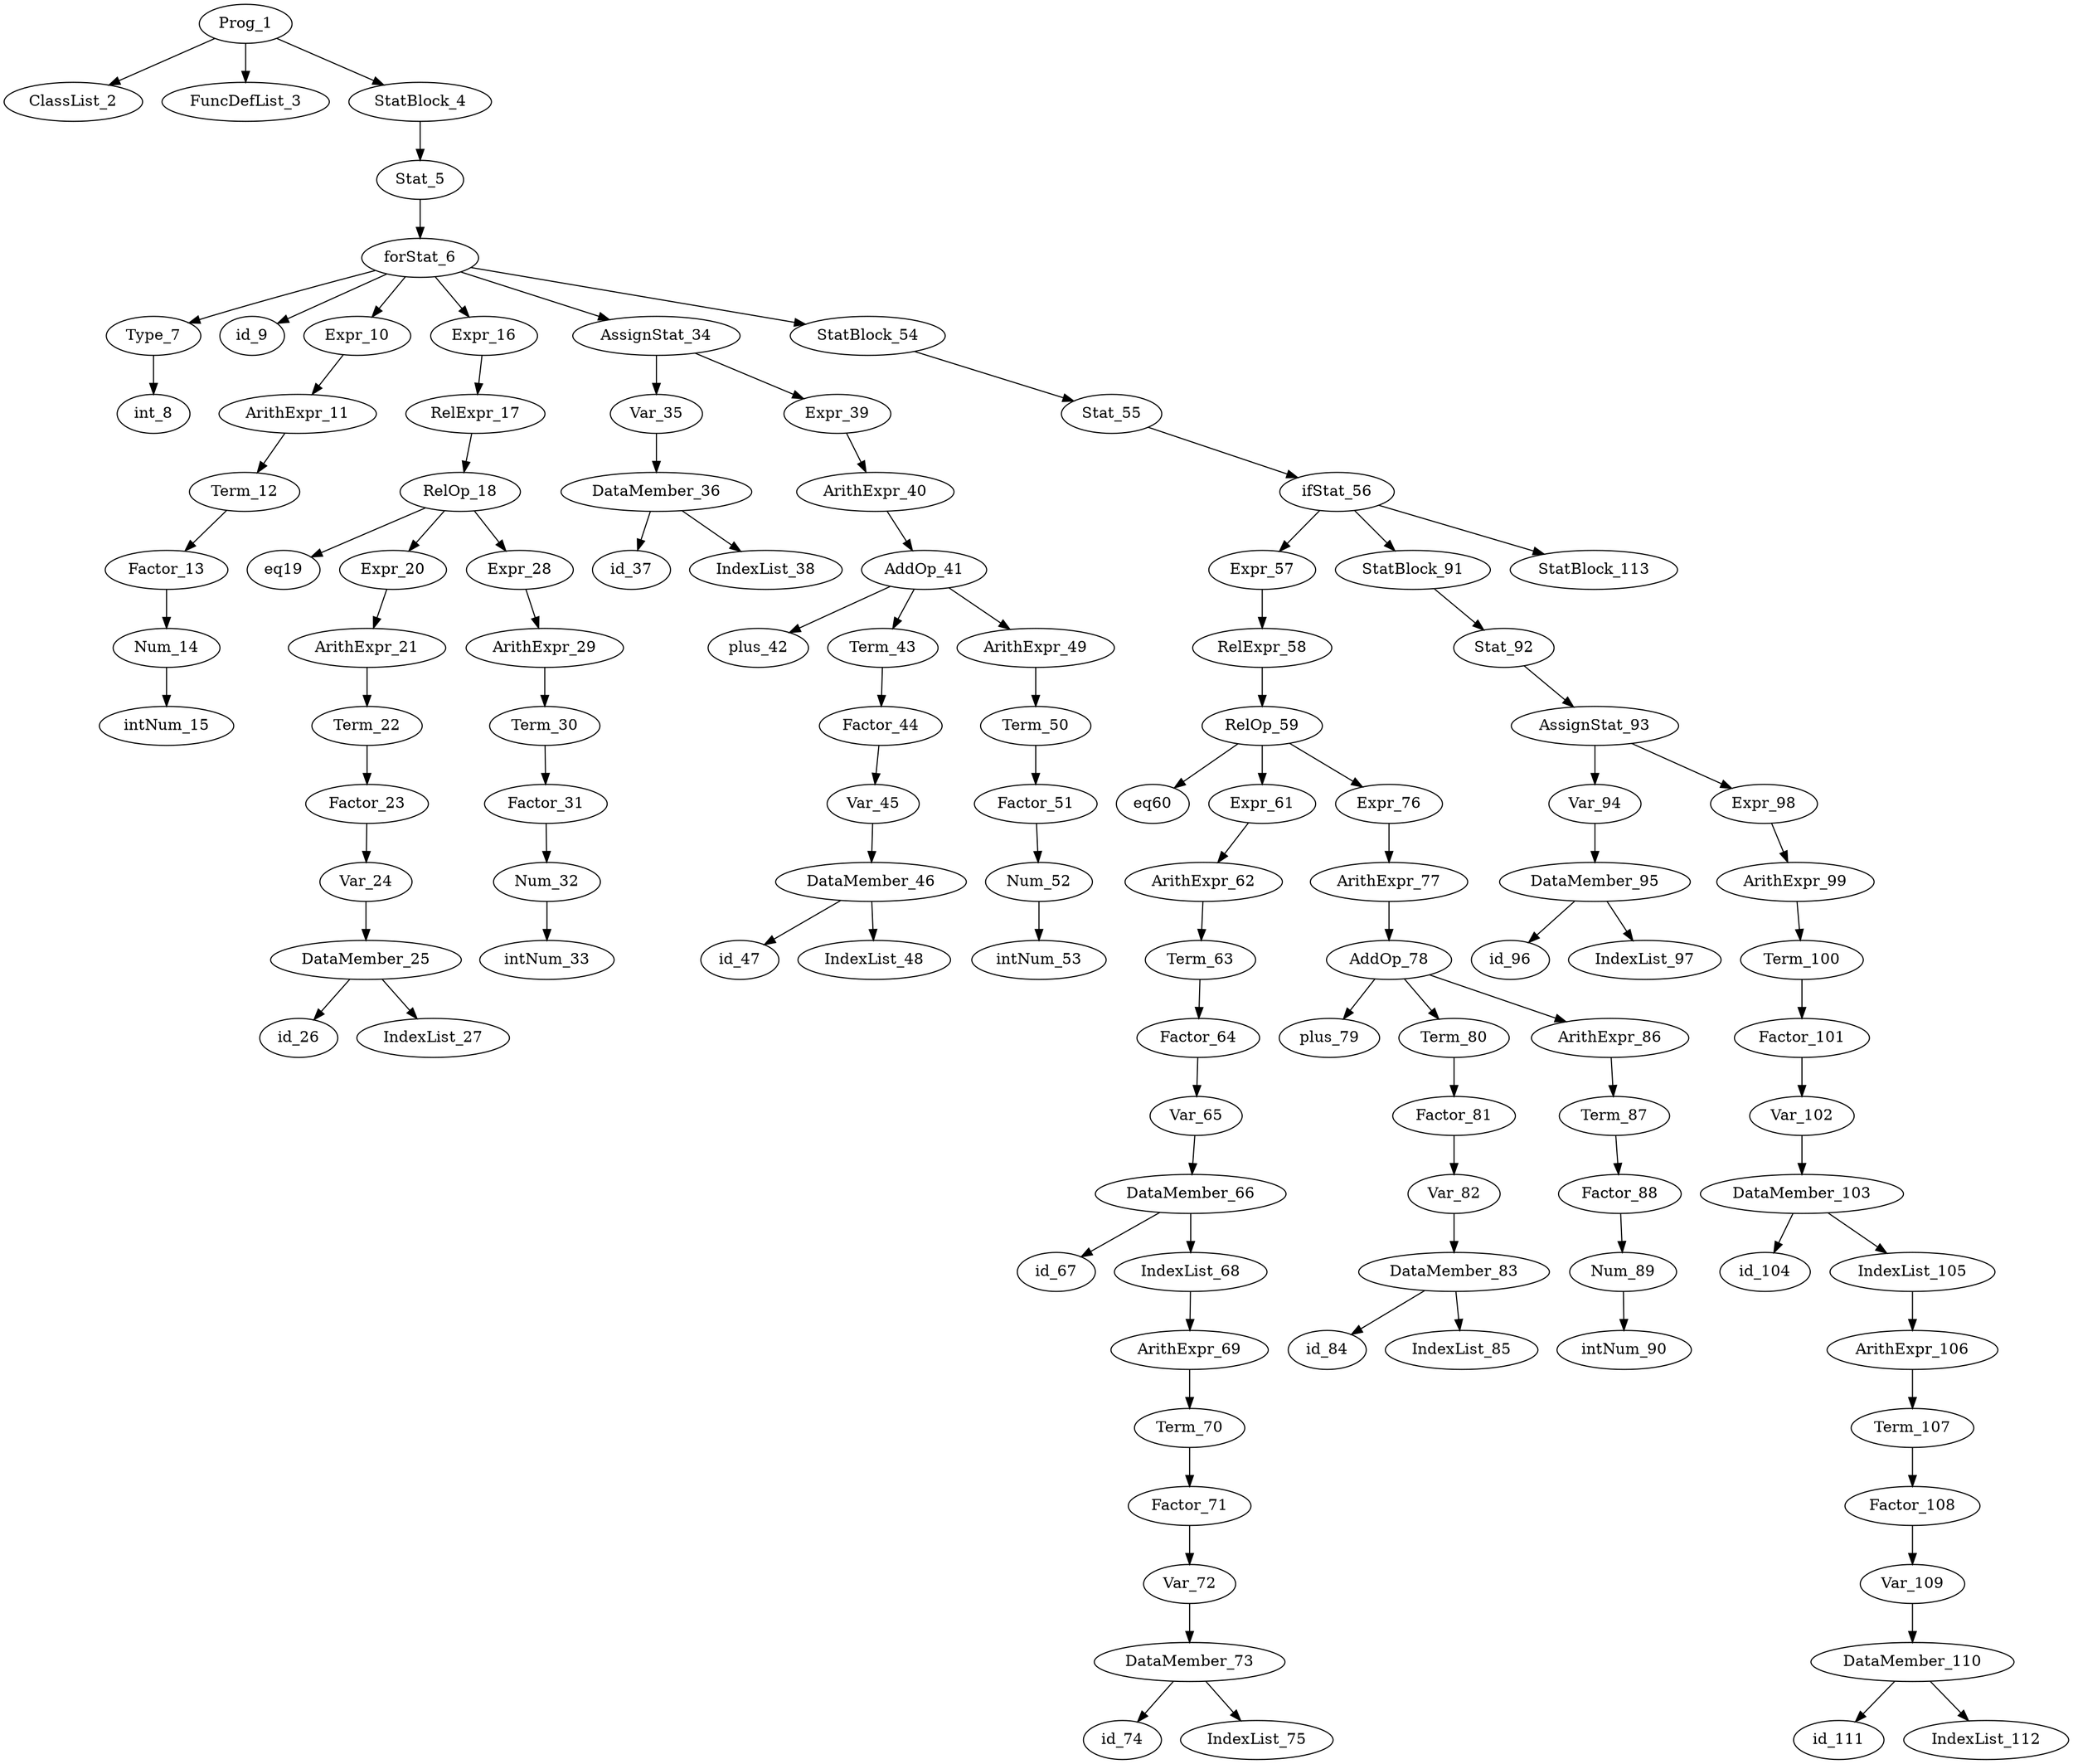 digraph ast {
	Prog_1->ClassList_2;
	Prog_1->FuncDefList_3;
	Prog_1->StatBlock_4;
	StatBlock_4->Stat_5;
	Stat_5->forStat_6;
	forStat_6->Type_7;
	Type_7->int_8;
	forStat_6->id_9;
	forStat_6->Expr_10;
	Expr_10->ArithExpr_11;
	ArithExpr_11->Term_12;
	Term_12->Factor_13;
	Factor_13->Num_14;
	Num_14->intNum_15;
	forStat_6->Expr_16;
	Expr_16->RelExpr_17;
	RelExpr_17->RelOp_18;
	RelOp_18->eq19;
	RelOp_18->Expr_20;
	Expr_20->ArithExpr_21;
	ArithExpr_21->Term_22;
	Term_22->Factor_23;
	Factor_23->Var_24;
	Var_24->DataMember_25;
	DataMember_25->id_26;
	DataMember_25->IndexList_27;
	RelOp_18->Expr_28;
	Expr_28->ArithExpr_29;
	ArithExpr_29->Term_30;
	Term_30->Factor_31;
	Factor_31->Num_32;
	Num_32->intNum_33;
	forStat_6->AssignStat_34;
	AssignStat_34->Var_35;
	Var_35->DataMember_36;
	DataMember_36->id_37;
	DataMember_36->IndexList_38;
	AssignStat_34->Expr_39;
	Expr_39->ArithExpr_40;
	ArithExpr_40->AddOp_41;
	AddOp_41->plus_42;
	AddOp_41->Term_43;
	Term_43->Factor_44;
	Factor_44->Var_45;
	Var_45->DataMember_46;
	DataMember_46->id_47;
	DataMember_46->IndexList_48;
	AddOp_41->ArithExpr_49;
	ArithExpr_49->Term_50;
	Term_50->Factor_51;
	Factor_51->Num_52;
	Num_52->intNum_53;
	forStat_6->StatBlock_54;
	StatBlock_54->Stat_55;
	Stat_55->ifStat_56;
	ifStat_56->Expr_57;
	Expr_57->RelExpr_58;
	RelExpr_58->RelOp_59;
	RelOp_59->eq60;
	RelOp_59->Expr_61;
	Expr_61->ArithExpr_62;
	ArithExpr_62->Term_63;
	Term_63->Factor_64;
	Factor_64->Var_65;
	Var_65->DataMember_66;
	DataMember_66->id_67;
	DataMember_66->IndexList_68;
	IndexList_68->ArithExpr_69;
	ArithExpr_69->Term_70;
	Term_70->Factor_71;
	Factor_71->Var_72;
	Var_72->DataMember_73;
	DataMember_73->id_74;
	DataMember_73->IndexList_75;
	RelOp_59->Expr_76;
	Expr_76->ArithExpr_77;
	ArithExpr_77->AddOp_78;
	AddOp_78->plus_79;
	AddOp_78->Term_80;
	Term_80->Factor_81;
	Factor_81->Var_82;
	Var_82->DataMember_83;
	DataMember_83->id_84;
	DataMember_83->IndexList_85;
	AddOp_78->ArithExpr_86;
	ArithExpr_86->Term_87;
	Term_87->Factor_88;
	Factor_88->Num_89;
	Num_89->intNum_90;
	ifStat_56->StatBlock_91;
	StatBlock_91->Stat_92;
	Stat_92->AssignStat_93;
	AssignStat_93->Var_94;
	Var_94->DataMember_95;
	DataMember_95->id_96;
	DataMember_95->IndexList_97;
	AssignStat_93->Expr_98;
	Expr_98->ArithExpr_99;
	ArithExpr_99->Term_100;
	Term_100->Factor_101;
	Factor_101->Var_102;
	Var_102->DataMember_103;
	DataMember_103->id_104;
	DataMember_103->IndexList_105;
	IndexList_105->ArithExpr_106;
	ArithExpr_106->Term_107;
	Term_107->Factor_108;
	Factor_108->Var_109;
	Var_109->DataMember_110;
	DataMember_110->id_111;
	DataMember_110->IndexList_112;
	ifStat_56->StatBlock_113;
	AddOp_41;
	AddOp_78;
	ArithExpr_106;
	ArithExpr_11;
	ArithExpr_21;
	ArithExpr_29;
	ArithExpr_40;
	ArithExpr_49;
	ArithExpr_62;
	ArithExpr_69;
	ArithExpr_77;
	ArithExpr_86;
	ArithExpr_99;
	AssignStat_34;
	AssignStat_93;
	ClassList_2;
	DataMember_103;
	DataMember_110;
	DataMember_25;
	DataMember_36;
	DataMember_46;
	DataMember_66;
	DataMember_73;
	DataMember_83;
	DataMember_95;
	Expr_10;
	Expr_16;
	Expr_20;
	Expr_28;
	Expr_39;
	Expr_57;
	Expr_61;
	Expr_76;
	Expr_98;
	Factor_101;
	Factor_108;
	Factor_13;
	Factor_23;
	Factor_31;
	Factor_44;
	Factor_51;
	Factor_64;
	Factor_71;
	Factor_81;
	Factor_88;
	FuncDefList_3;
	IndexList_105;
	IndexList_112;
	IndexList_27;
	IndexList_38;
	IndexList_48;
	IndexList_68;
	IndexList_75;
	IndexList_85;
	IndexList_97;
	Num_14;
	Num_32;
	Num_52;
	Num_89;
	Prog_1;
	RelExpr_17;
	RelExpr_58;
	RelOp_18;
	RelOp_59;
	StatBlock_113;
	StatBlock_4;
	StatBlock_54;
	StatBlock_91;
	Stat_5;
	Stat_55;
	Stat_92;
	Term_100;
	Term_107;
	Term_12;
	Term_22;
	Term_30;
	Term_43;
	Term_50;
	Term_63;
	Term_70;
	Term_80;
	Term_87;
	Type_7;
	Var_102;
	Var_109;
	Var_24;
	Var_35;
	Var_45;
	Var_65;
	Var_72;
	Var_82;
	Var_94;
	eq19;
	eq60;
	forStat_6;
	id_104;
	id_111;
	id_26;
	id_37;
	id_47;
	id_67;
	id_74;
	id_84;
	id_9;
	id_96;
	ifStat_56;
	intNum_15;
	intNum_33;
	intNum_53;
	intNum_90;
	int_8;
	plus_42;
	plus_79;

}
